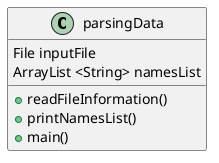 @startuml
'https://plantuml.com/class-diagram

class parsingData {
File inputFile
ArrayList <String> namesList
+ readFileInformation()
+ printNamesList()
+ main()
}

@enduml